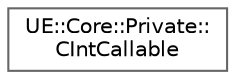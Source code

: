 digraph "Graphical Class Hierarchy"
{
 // INTERACTIVE_SVG=YES
 // LATEX_PDF_SIZE
  bgcolor="transparent";
  edge [fontname=Helvetica,fontsize=10,labelfontname=Helvetica,labelfontsize=10];
  node [fontname=Helvetica,fontsize=10,shape=box,height=0.2,width=0.4];
  rankdir="LR";
  Node0 [id="Node000000",label="UE::Core::Private::\lCIntCallable",height=0.2,width=0.4,color="grey40", fillcolor="white", style="filled",URL="$de/d4e/structUE_1_1Core_1_1Private_1_1CIntCallable.html",tooltip=" "];
}
